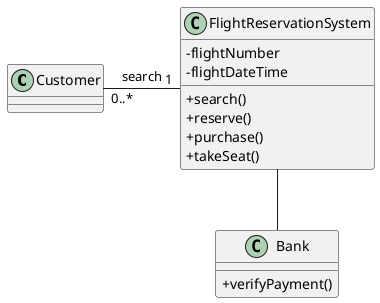 @startuml
skinparam classAttributeIconSize 0

Customer "0..*" - "1" FlightReservationSystem : search
FlightReservationSystem -- Bank

class FlightReservationSystem {
    -flightNumber
    -flightDateTime
    +search()
    +reserve()
    +purchase()
    +takeSeat()
}

class Bank {
    +verifyPayment()
}

@enduml